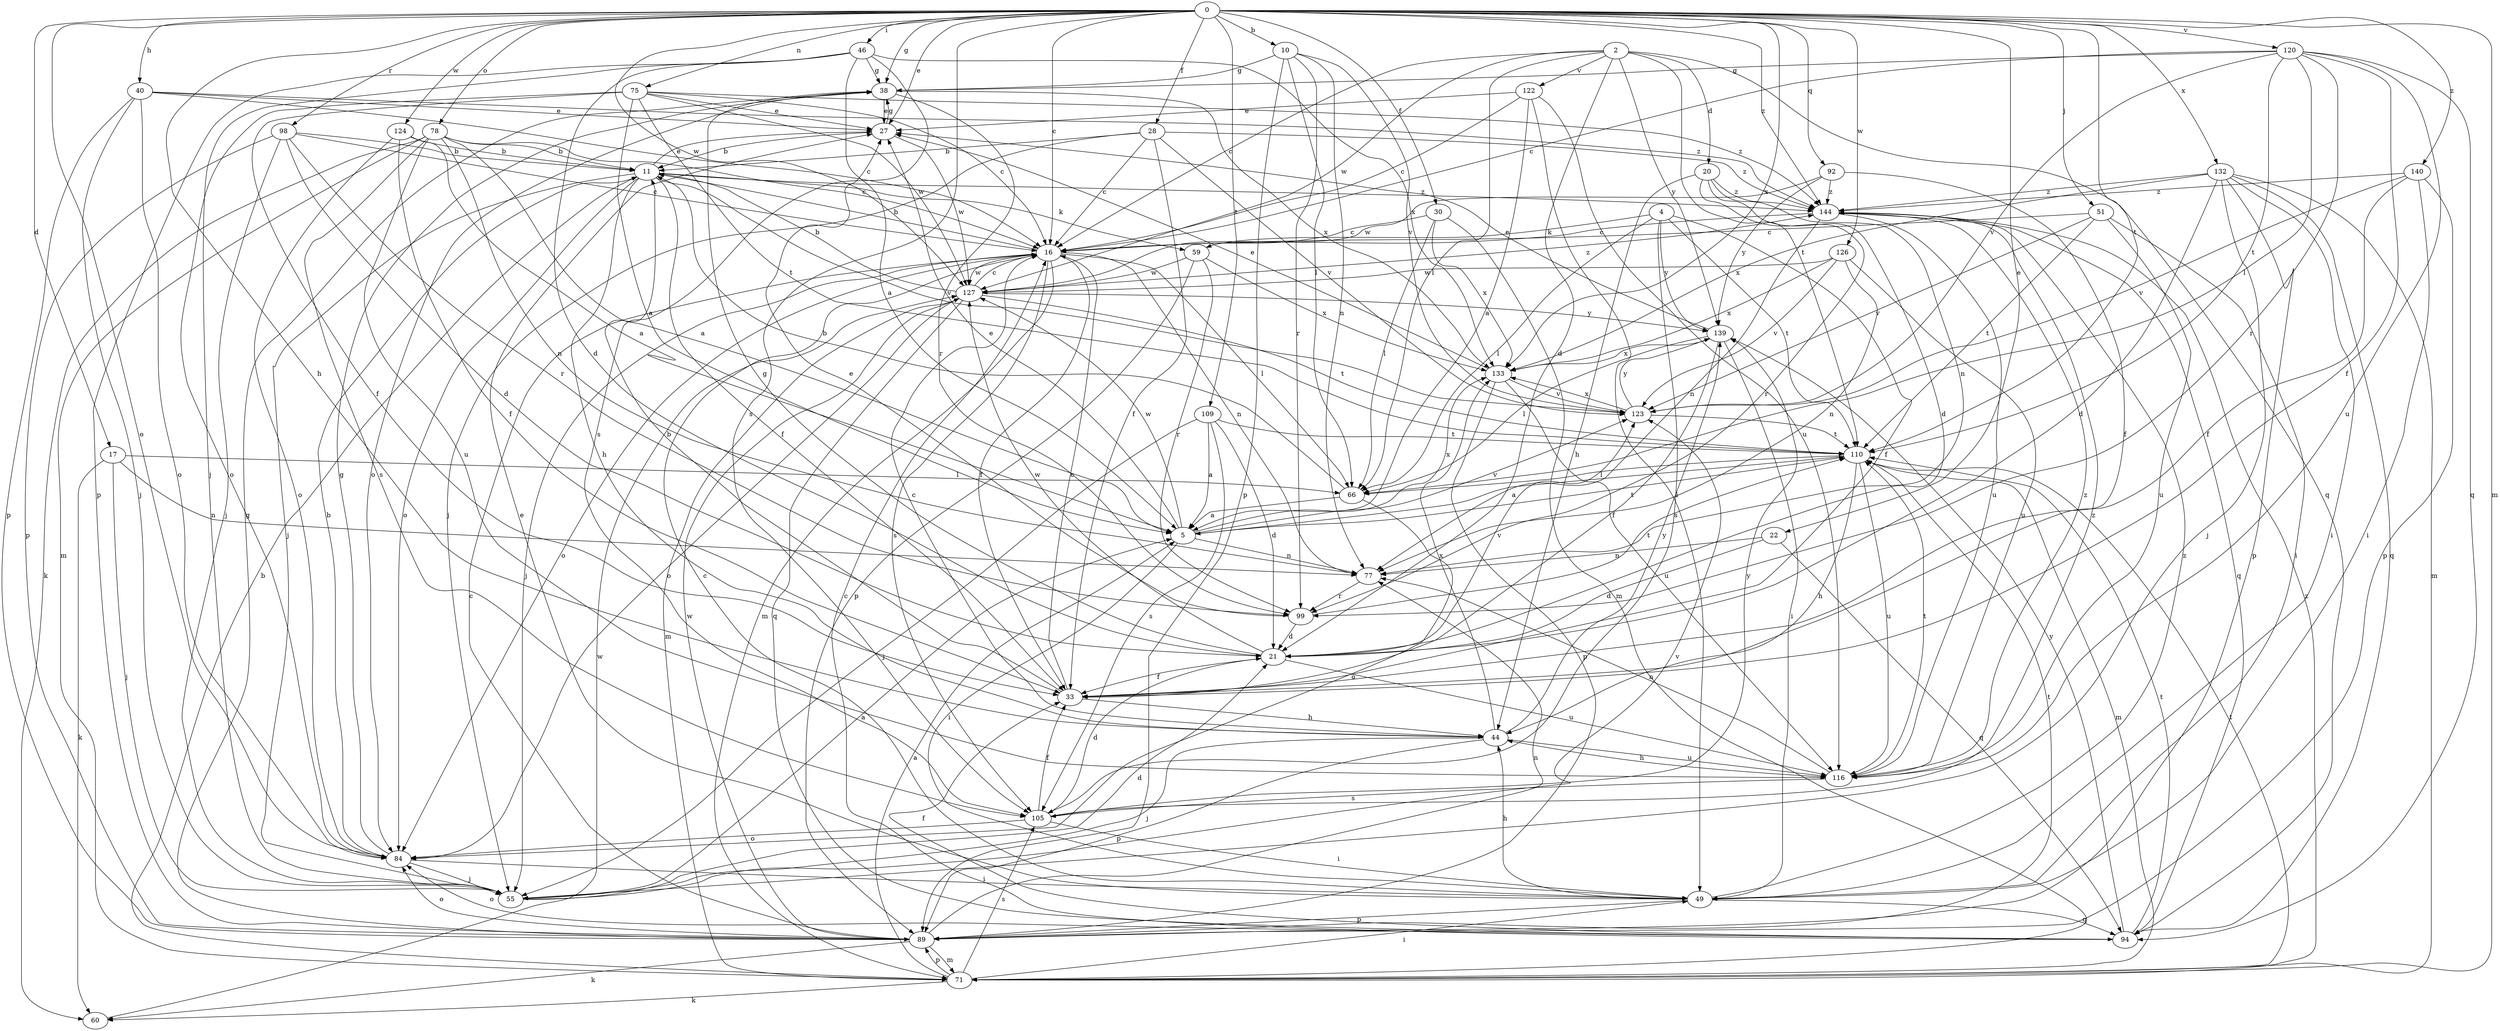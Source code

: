 strict digraph  {
0;
2;
4;
5;
10;
11;
16;
17;
20;
21;
22;
27;
28;
30;
33;
38;
40;
44;
46;
49;
51;
55;
59;
60;
66;
71;
75;
77;
78;
84;
89;
92;
94;
98;
99;
105;
109;
110;
116;
120;
122;
123;
124;
126;
127;
132;
133;
139;
140;
144;
0 -> 10  [label=b];
0 -> 16  [label=c];
0 -> 17  [label=d];
0 -> 22  [label=e];
0 -> 27  [label=e];
0 -> 28  [label=f];
0 -> 30  [label=f];
0 -> 38  [label=g];
0 -> 40  [label=h];
0 -> 44  [label=h];
0 -> 46  [label=i];
0 -> 51  [label=j];
0 -> 71  [label=m];
0 -> 75  [label=n];
0 -> 78  [label=o];
0 -> 84  [label=o];
0 -> 92  [label=q];
0 -> 98  [label=r];
0 -> 105  [label=s];
0 -> 109  [label=t];
0 -> 110  [label=t];
0 -> 120  [label=v];
0 -> 124  [label=w];
0 -> 126  [label=w];
0 -> 127  [label=w];
0 -> 132  [label=x];
0 -> 133  [label=x];
0 -> 140  [label=z];
0 -> 144  [label=z];
2 -> 16  [label=c];
2 -> 20  [label=d];
2 -> 21  [label=d];
2 -> 66  [label=l];
2 -> 94  [label=q];
2 -> 110  [label=t];
2 -> 122  [label=v];
2 -> 127  [label=w];
2 -> 139  [label=y];
4 -> 33  [label=f];
4 -> 59  [label=k];
4 -> 66  [label=l];
4 -> 105  [label=s];
4 -> 110  [label=t];
4 -> 139  [label=y];
5 -> 27  [label=e];
5 -> 49  [label=i];
5 -> 77  [label=n];
5 -> 110  [label=t];
5 -> 123  [label=v];
5 -> 127  [label=w];
5 -> 133  [label=x];
10 -> 38  [label=g];
10 -> 66  [label=l];
10 -> 77  [label=n];
10 -> 89  [label=p];
10 -> 99  [label=r];
10 -> 123  [label=v];
11 -> 27  [label=e];
11 -> 33  [label=f];
11 -> 44  [label=h];
11 -> 55  [label=j];
11 -> 59  [label=k];
11 -> 84  [label=o];
11 -> 123  [label=v];
11 -> 144  [label=z];
16 -> 11  [label=b];
16 -> 33  [label=f];
16 -> 55  [label=j];
16 -> 66  [label=l];
16 -> 71  [label=m];
16 -> 77  [label=n];
16 -> 84  [label=o];
16 -> 105  [label=s];
16 -> 127  [label=w];
17 -> 55  [label=j];
17 -> 60  [label=k];
17 -> 66  [label=l];
17 -> 77  [label=n];
20 -> 21  [label=d];
20 -> 44  [label=h];
20 -> 77  [label=n];
20 -> 99  [label=r];
20 -> 144  [label=z];
21 -> 33  [label=f];
21 -> 38  [label=g];
21 -> 116  [label=u];
21 -> 123  [label=v];
21 -> 127  [label=w];
22 -> 21  [label=d];
22 -> 77  [label=n];
22 -> 94  [label=q];
27 -> 11  [label=b];
27 -> 38  [label=g];
27 -> 127  [label=w];
28 -> 11  [label=b];
28 -> 16  [label=c];
28 -> 33  [label=f];
28 -> 55  [label=j];
28 -> 123  [label=v];
28 -> 144  [label=z];
30 -> 16  [label=c];
30 -> 66  [label=l];
30 -> 71  [label=m];
30 -> 133  [label=x];
33 -> 11  [label=b];
33 -> 16  [label=c];
33 -> 44  [label=h];
38 -> 27  [label=e];
38 -> 84  [label=o];
38 -> 99  [label=r];
38 -> 133  [label=x];
40 -> 16  [label=c];
40 -> 27  [label=e];
40 -> 55  [label=j];
40 -> 84  [label=o];
40 -> 89  [label=p];
40 -> 144  [label=z];
44 -> 16  [label=c];
44 -> 55  [label=j];
44 -> 89  [label=p];
44 -> 116  [label=u];
44 -> 133  [label=x];
44 -> 139  [label=y];
46 -> 5  [label=a];
46 -> 21  [label=d];
46 -> 38  [label=g];
46 -> 55  [label=j];
46 -> 89  [label=p];
46 -> 105  [label=s];
46 -> 133  [label=x];
49 -> 16  [label=c];
49 -> 27  [label=e];
49 -> 44  [label=h];
49 -> 89  [label=p];
49 -> 94  [label=q];
49 -> 144  [label=z];
51 -> 16  [label=c];
51 -> 49  [label=i];
51 -> 110  [label=t];
51 -> 116  [label=u];
51 -> 123  [label=v];
55 -> 5  [label=a];
55 -> 21  [label=d];
55 -> 123  [label=v];
59 -> 89  [label=p];
59 -> 99  [label=r];
59 -> 127  [label=w];
59 -> 133  [label=x];
60 -> 127  [label=w];
66 -> 5  [label=a];
66 -> 11  [label=b];
66 -> 84  [label=o];
71 -> 5  [label=a];
71 -> 11  [label=b];
71 -> 49  [label=i];
71 -> 60  [label=k];
71 -> 89  [label=p];
71 -> 105  [label=s];
71 -> 110  [label=t];
71 -> 144  [label=z];
75 -> 5  [label=a];
75 -> 16  [label=c];
75 -> 27  [label=e];
75 -> 33  [label=f];
75 -> 84  [label=o];
75 -> 110  [label=t];
75 -> 127  [label=w];
75 -> 144  [label=z];
77 -> 99  [label=r];
78 -> 5  [label=a];
78 -> 11  [label=b];
78 -> 16  [label=c];
78 -> 60  [label=k];
78 -> 71  [label=m];
78 -> 77  [label=n];
78 -> 105  [label=s];
78 -> 116  [label=u];
84 -> 11  [label=b];
84 -> 38  [label=g];
84 -> 49  [label=i];
84 -> 55  [label=j];
89 -> 16  [label=c];
89 -> 38  [label=g];
89 -> 60  [label=k];
89 -> 71  [label=m];
89 -> 77  [label=n];
89 -> 84  [label=o];
89 -> 110  [label=t];
89 -> 127  [label=w];
92 -> 33  [label=f];
92 -> 127  [label=w];
92 -> 139  [label=y];
92 -> 144  [label=z];
94 -> 16  [label=c];
94 -> 33  [label=f];
94 -> 84  [label=o];
94 -> 110  [label=t];
94 -> 139  [label=y];
98 -> 11  [label=b];
98 -> 16  [label=c];
98 -> 21  [label=d];
98 -> 55  [label=j];
98 -> 89  [label=p];
98 -> 99  [label=r];
99 -> 21  [label=d];
99 -> 27  [label=e];
99 -> 110  [label=t];
105 -> 21  [label=d];
105 -> 33  [label=f];
105 -> 49  [label=i];
105 -> 84  [label=o];
105 -> 139  [label=y];
105 -> 144  [label=z];
109 -> 5  [label=a];
109 -> 21  [label=d];
109 -> 55  [label=j];
109 -> 105  [label=s];
109 -> 110  [label=t];
110 -> 5  [label=a];
110 -> 44  [label=h];
110 -> 66  [label=l];
110 -> 71  [label=m];
110 -> 116  [label=u];
116 -> 44  [label=h];
116 -> 77  [label=n];
116 -> 105  [label=s];
116 -> 110  [label=t];
116 -> 144  [label=z];
120 -> 16  [label=c];
120 -> 33  [label=f];
120 -> 38  [label=g];
120 -> 66  [label=l];
120 -> 94  [label=q];
120 -> 99  [label=r];
120 -> 110  [label=t];
120 -> 116  [label=u];
120 -> 123  [label=v];
122 -> 5  [label=a];
122 -> 16  [label=c];
122 -> 27  [label=e];
122 -> 49  [label=i];
122 -> 116  [label=u];
123 -> 110  [label=t];
123 -> 133  [label=x];
123 -> 139  [label=y];
124 -> 5  [label=a];
124 -> 11  [label=b];
124 -> 33  [label=f];
124 -> 84  [label=o];
126 -> 77  [label=n];
126 -> 116  [label=u];
126 -> 123  [label=v];
126 -> 127  [label=w];
126 -> 133  [label=x];
127 -> 11  [label=b];
127 -> 16  [label=c];
127 -> 71  [label=m];
127 -> 84  [label=o];
127 -> 94  [label=q];
127 -> 110  [label=t];
127 -> 139  [label=y];
127 -> 144  [label=z];
132 -> 21  [label=d];
132 -> 49  [label=i];
132 -> 55  [label=j];
132 -> 71  [label=m];
132 -> 89  [label=p];
132 -> 94  [label=q];
132 -> 133  [label=x];
132 -> 144  [label=z];
133 -> 27  [label=e];
133 -> 89  [label=p];
133 -> 116  [label=u];
133 -> 123  [label=v];
139 -> 27  [label=e];
139 -> 33  [label=f];
139 -> 49  [label=i];
139 -> 66  [label=l];
139 -> 133  [label=x];
140 -> 33  [label=f];
140 -> 49  [label=i];
140 -> 89  [label=p];
140 -> 123  [label=v];
140 -> 144  [label=z];
144 -> 16  [label=c];
144 -> 77  [label=n];
144 -> 94  [label=q];
144 -> 116  [label=u];
}
